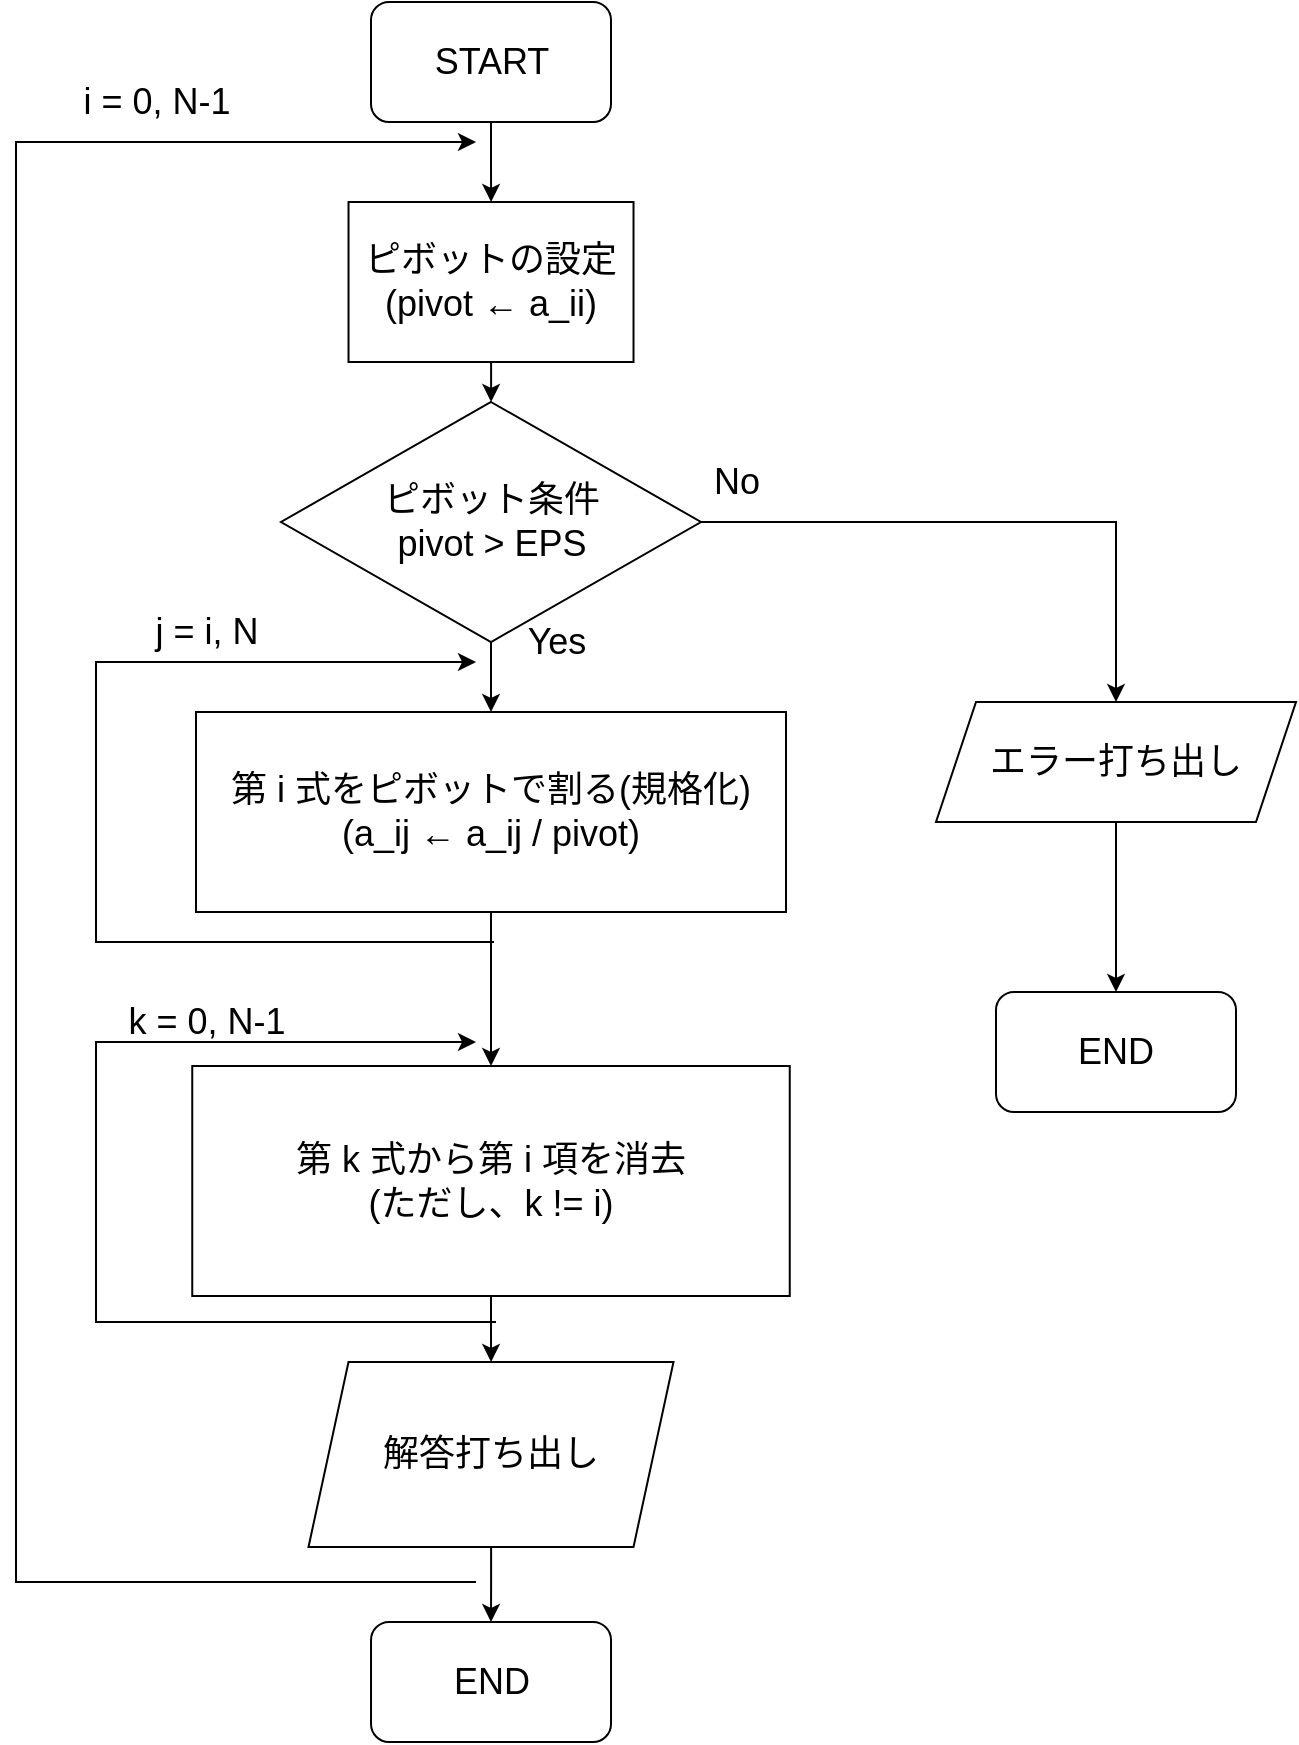 <mxfile version="13.6.6" type="device"><diagram id="C5RBs43oDa-KdzZeNtuy" name="Page-1"><mxGraphModel dx="946" dy="566" grid="1" gridSize="10" guides="1" tooltips="1" connect="1" arrows="1" fold="1" page="1" pageScale="1" pageWidth="827" pageHeight="1169" math="0" shadow="0"><root><mxCell id="WIyWlLk6GJQsqaUBKTNV-0"/><mxCell id="WIyWlLk6GJQsqaUBKTNV-1" parent="WIyWlLk6GJQsqaUBKTNV-0"/><mxCell id="FPwORTzhcmjf3dL11ApW-1" value="END" style="rounded=1;whiteSpace=wrap;html=1;fontSize=18;" vertex="1" parent="WIyWlLk6GJQsqaUBKTNV-1"><mxGeometry x="247.51" y="840" width="120" height="60" as="geometry"/></mxCell><mxCell id="FPwORTzhcmjf3dL11ApW-8" value="" style="edgeStyle=orthogonalEdgeStyle;rounded=0;orthogonalLoop=1;jettySize=auto;html=1;fontSize=18;" edge="1" parent="WIyWlLk6GJQsqaUBKTNV-1" source="FPwORTzhcmjf3dL11ApW-2" target="FPwORTzhcmjf3dL11ApW-3"><mxGeometry relative="1" as="geometry"/></mxCell><mxCell id="FPwORTzhcmjf3dL11ApW-2" value="START" style="rounded=1;whiteSpace=wrap;html=1;fontSize=18;" vertex="1" parent="WIyWlLk6GJQsqaUBKTNV-1"><mxGeometry x="247.5" y="30" width="120" height="60" as="geometry"/></mxCell><mxCell id="FPwORTzhcmjf3dL11ApW-5" value="" style="edgeStyle=orthogonalEdgeStyle;rounded=0;orthogonalLoop=1;jettySize=auto;html=1;fontSize=18;" edge="1" parent="WIyWlLk6GJQsqaUBKTNV-1" source="FPwORTzhcmjf3dL11ApW-3" target="FPwORTzhcmjf3dL11ApW-4"><mxGeometry relative="1" as="geometry"/></mxCell><mxCell id="FPwORTzhcmjf3dL11ApW-3" value="ピボットの設定&lt;br&gt;(pivot ← a_ii)" style="rounded=0;whiteSpace=wrap;html=1;fontSize=18;" vertex="1" parent="WIyWlLk6GJQsqaUBKTNV-1"><mxGeometry x="236.26" y="130" width="142.5" height="80" as="geometry"/></mxCell><mxCell id="FPwORTzhcmjf3dL11ApW-7" value="" style="edgeStyle=orthogonalEdgeStyle;rounded=0;orthogonalLoop=1;jettySize=auto;html=1;fontSize=18;" edge="1" parent="WIyWlLk6GJQsqaUBKTNV-1" source="FPwORTzhcmjf3dL11ApW-4" target="FPwORTzhcmjf3dL11ApW-6"><mxGeometry relative="1" as="geometry"/></mxCell><mxCell id="FPwORTzhcmjf3dL11ApW-17" value="" style="edgeStyle=orthogonalEdgeStyle;rounded=0;orthogonalLoop=1;jettySize=auto;html=1;fontSize=18;" edge="1" parent="WIyWlLk6GJQsqaUBKTNV-1" source="FPwORTzhcmjf3dL11ApW-4" target="FPwORTzhcmjf3dL11ApW-16"><mxGeometry relative="1" as="geometry"/></mxCell><mxCell id="FPwORTzhcmjf3dL11ApW-4" value="ピボット条件&lt;br&gt;pivot &amp;gt; EPS" style="rhombus;whiteSpace=wrap;html=1;rounded=0;fontSize=18;" vertex="1" parent="WIyWlLk6GJQsqaUBKTNV-1"><mxGeometry x="202.5" y="230" width="210" height="120" as="geometry"/></mxCell><mxCell id="FPwORTzhcmjf3dL11ApW-10" value="" style="edgeStyle=orthogonalEdgeStyle;rounded=0;orthogonalLoop=1;jettySize=auto;html=1;fontSize=18;" edge="1" parent="WIyWlLk6GJQsqaUBKTNV-1" source="FPwORTzhcmjf3dL11ApW-6" target="FPwORTzhcmjf3dL11ApW-9"><mxGeometry relative="1" as="geometry"/></mxCell><mxCell id="FPwORTzhcmjf3dL11ApW-6" value="第 i 式をピボットで割る(規格化)&lt;br&gt;(a_ij ← a_ij / pivot)" style="whiteSpace=wrap;html=1;rounded=0;fontSize=18;" vertex="1" parent="WIyWlLk6GJQsqaUBKTNV-1"><mxGeometry x="160" y="385" width="295" height="100" as="geometry"/></mxCell><mxCell id="FPwORTzhcmjf3dL11ApW-12" value="" style="edgeStyle=orthogonalEdgeStyle;rounded=0;orthogonalLoop=1;jettySize=auto;html=1;fontSize=18;" edge="1" parent="WIyWlLk6GJQsqaUBKTNV-1" source="FPwORTzhcmjf3dL11ApW-9" target="FPwORTzhcmjf3dL11ApW-11"><mxGeometry relative="1" as="geometry"/></mxCell><mxCell id="FPwORTzhcmjf3dL11ApW-9" value="第 k 式から第 i 項を消去&lt;br&gt;(ただし、k != i)" style="whiteSpace=wrap;html=1;rounded=0;fontSize=18;" vertex="1" parent="WIyWlLk6GJQsqaUBKTNV-1"><mxGeometry x="158.13" y="562" width="298.75" height="115" as="geometry"/></mxCell><mxCell id="FPwORTzhcmjf3dL11ApW-13" value="" style="edgeStyle=orthogonalEdgeStyle;rounded=0;orthogonalLoop=1;jettySize=auto;html=1;fontSize=18;" edge="1" parent="WIyWlLk6GJQsqaUBKTNV-1" source="FPwORTzhcmjf3dL11ApW-11" target="FPwORTzhcmjf3dL11ApW-1"><mxGeometry relative="1" as="geometry"/></mxCell><mxCell id="FPwORTzhcmjf3dL11ApW-11" value="解答打ち出し" style="shape=parallelogram;perimeter=parallelogramPerimeter;whiteSpace=wrap;html=1;fixedSize=1;rounded=0;fontSize=18;" vertex="1" parent="WIyWlLk6GJQsqaUBKTNV-1"><mxGeometry x="216.25" y="710" width="182.5" height="92.5" as="geometry"/></mxCell><mxCell id="FPwORTzhcmjf3dL11ApW-14" value="" style="endArrow=classic;html=1;fontSize=18;rounded=0;" edge="1" parent="WIyWlLk6GJQsqaUBKTNV-1"><mxGeometry width="50" height="50" relative="1" as="geometry"><mxPoint x="300" y="820" as="sourcePoint"/><mxPoint x="300" y="100" as="targetPoint"/><Array as="points"><mxPoint x="70" y="820"/><mxPoint x="70" y="100"/></Array></mxGeometry></mxCell><mxCell id="FPwORTzhcmjf3dL11ApW-15" value="i = 0, N-1" style="text;html=1;align=center;verticalAlign=middle;resizable=0;points=[];autosize=1;fontSize=18;" vertex="1" parent="WIyWlLk6GJQsqaUBKTNV-1"><mxGeometry x="95" y="65" width="90" height="30" as="geometry"/></mxCell><mxCell id="FPwORTzhcmjf3dL11ApW-19" value="" style="edgeStyle=orthogonalEdgeStyle;rounded=0;orthogonalLoop=1;jettySize=auto;html=1;fontSize=18;entryX=0.5;entryY=0;entryDx=0;entryDy=0;" edge="1" parent="WIyWlLk6GJQsqaUBKTNV-1" source="FPwORTzhcmjf3dL11ApW-16" target="FPwORTzhcmjf3dL11ApW-20"><mxGeometry relative="1" as="geometry"><mxPoint x="620" y="500" as="targetPoint"/></mxGeometry></mxCell><mxCell id="FPwORTzhcmjf3dL11ApW-16" value="エラー打ち出し" style="shape=parallelogram;perimeter=parallelogramPerimeter;whiteSpace=wrap;html=1;fixedSize=1;rounded=0;fontSize=18;" vertex="1" parent="WIyWlLk6GJQsqaUBKTNV-1"><mxGeometry x="530" y="380" width="180" height="60" as="geometry"/></mxCell><mxCell id="FPwORTzhcmjf3dL11ApW-20" value="END" style="rounded=1;whiteSpace=wrap;html=1;fontSize=18;" vertex="1" parent="WIyWlLk6GJQsqaUBKTNV-1"><mxGeometry x="560" y="525" width="120" height="60" as="geometry"/></mxCell><mxCell id="FPwORTzhcmjf3dL11ApW-22" value="No" style="text;html=1;align=center;verticalAlign=middle;resizable=0;points=[];autosize=1;fontSize=18;" vertex="1" parent="WIyWlLk6GJQsqaUBKTNV-1"><mxGeometry x="410" y="255" width="40" height="30" as="geometry"/></mxCell><mxCell id="FPwORTzhcmjf3dL11ApW-23" value="Yes" style="text;html=1;align=center;verticalAlign=middle;resizable=0;points=[];autosize=1;fontSize=18;" vertex="1" parent="WIyWlLk6GJQsqaUBKTNV-1"><mxGeometry x="320" y="335" width="40" height="30" as="geometry"/></mxCell><mxCell id="FPwORTzhcmjf3dL11ApW-24" value="" style="endArrow=classic;html=1;fontSize=18;rounded=0;" edge="1" parent="WIyWlLk6GJQsqaUBKTNV-1"><mxGeometry width="50" height="50" relative="1" as="geometry"><mxPoint x="309" y="500" as="sourcePoint"/><mxPoint x="300" y="360" as="targetPoint"/><Array as="points"><mxPoint x="110" y="500"/><mxPoint x="110" y="360"/></Array></mxGeometry></mxCell><mxCell id="FPwORTzhcmjf3dL11ApW-25" value="j = i, N" style="text;html=1;align=center;verticalAlign=middle;resizable=0;points=[];autosize=1;fontSize=18;" vertex="1" parent="WIyWlLk6GJQsqaUBKTNV-1"><mxGeometry x="130" y="330" width="70" height="30" as="geometry"/></mxCell><mxCell id="FPwORTzhcmjf3dL11ApW-26" value="" style="endArrow=classic;html=1;fontSize=18;rounded=0;" edge="1" parent="WIyWlLk6GJQsqaUBKTNV-1"><mxGeometry width="50" height="50" relative="1" as="geometry"><mxPoint x="310" y="690" as="sourcePoint"/><mxPoint x="300" y="550" as="targetPoint"/><Array as="points"><mxPoint x="110" y="690"/><mxPoint x="110" y="550"/></Array></mxGeometry></mxCell><mxCell id="FPwORTzhcmjf3dL11ApW-27" value="k = 0, N-1" style="text;html=1;align=center;verticalAlign=middle;resizable=0;points=[];autosize=1;fontSize=18;" vertex="1" parent="WIyWlLk6GJQsqaUBKTNV-1"><mxGeometry x="120" y="525" width="90" height="30" as="geometry"/></mxCell></root></mxGraphModel></diagram></mxfile>